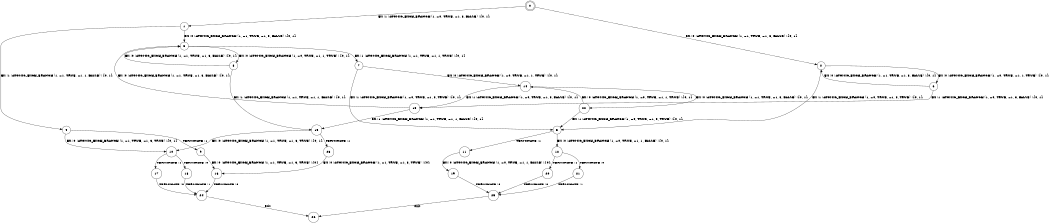 digraph BCG {
size = "7, 10.5";
center = TRUE;
node [shape = circle];
0 [peripheries = 2];
0 -> 1 [label = "EX !1 !ATOMIC_EXCH_BRANCH (1, +0, TRUE, +1, 3, FALSE) !{0, 1}"];
0 -> 2 [label = "EX !0 !ATOMIC_EXCH_BRANCH (1, +1, TRUE, +1, 3, FALSE) !{0, 1}"];
1 -> 3 [label = "EX !0 !ATOMIC_EXCH_BRANCH (1, +1, TRUE, +1, 3, FALSE) !{0, 1}"];
1 -> 4 [label = "EX !1 !ATOMIC_EXCH_BRANCH (1, +1, TRUE, +1, 1, FALSE) !{0, 1}"];
2 -> 5 [label = "EX !1 !ATOMIC_EXCH_BRANCH (1, +0, TRUE, +1, 3, TRUE) !{0, 1}"];
2 -> 6 [label = "EX !0 !ATOMIC_EXCH_BRANCH (1, +0, TRUE, +1, 1, TRUE) !{0, 1}"];
3 -> 7 [label = "EX !1 !ATOMIC_EXCH_BRANCH (1, +1, TRUE, +1, 1, TRUE) !{0, 1}"];
3 -> 8 [label = "EX !0 !ATOMIC_EXCH_BRANCH (1, +0, TRUE, +1, 1, TRUE) !{0, 1}"];
4 -> 9 [label = "TERMINATE !1"];
4 -> 10 [label = "EX !0 !ATOMIC_EXCH_BRANCH (1, +1, TRUE, +1, 3, TRUE) !{0, 1}"];
5 -> 11 [label = "TERMINATE !1"];
5 -> 12 [label = "EX !0 !ATOMIC_EXCH_BRANCH (1, +0, TRUE, +1, 1, FALSE) !{0, 1}"];
6 -> 13 [label = "EX !1 !ATOMIC_EXCH_BRANCH (1, +0, TRUE, +1, 3, FALSE) !{0, 1}"];
6 -> 2 [label = "EX !0 !ATOMIC_EXCH_BRANCH (1, +1, TRUE, +1, 3, FALSE) !{0, 1}"];
7 -> 5 [label = "EX !1 !ATOMIC_EXCH_BRANCH (1, +0, TRUE, +1, 3, TRUE) !{0, 1}"];
7 -> 14 [label = "EX !0 !ATOMIC_EXCH_BRANCH (1, +0, TRUE, +1, 1, TRUE) !{0, 1}"];
8 -> 15 [label = "EX !1 !ATOMIC_EXCH_BRANCH (1, +1, TRUE, +1, 1, FALSE) !{0, 1}"];
8 -> 3 [label = "EX !0 !ATOMIC_EXCH_BRANCH (1, +1, TRUE, +1, 3, FALSE) !{0, 1}"];
9 -> 16 [label = "EX !0 !ATOMIC_EXCH_BRANCH (1, +1, TRUE, +1, 3, TRUE) !{0}"];
10 -> 17 [label = "TERMINATE !1"];
10 -> 18 [label = "TERMINATE !0"];
11 -> 19 [label = "EX !0 !ATOMIC_EXCH_BRANCH (1, +0, TRUE, +1, 1, FALSE) !{0}"];
12 -> 20 [label = "TERMINATE !1"];
12 -> 21 [label = "TERMINATE !0"];
13 -> 15 [label = "EX !1 !ATOMIC_EXCH_BRANCH (1, +1, TRUE, +1, 1, FALSE) !{0, 1}"];
13 -> 3 [label = "EX !0 !ATOMIC_EXCH_BRANCH (1, +1, TRUE, +1, 3, FALSE) !{0, 1}"];
14 -> 13 [label = "EX !1 !ATOMIC_EXCH_BRANCH (1, +0, TRUE, +1, 3, FALSE) !{0, 1}"];
14 -> 22 [label = "EX !0 !ATOMIC_EXCH_BRANCH (1, +1, TRUE, +1, 3, FALSE) !{0, 1}"];
15 -> 23 [label = "TERMINATE !1"];
15 -> 10 [label = "EX !0 !ATOMIC_EXCH_BRANCH (1, +1, TRUE, +1, 3, TRUE) !{0, 1}"];
16 -> 24 [label = "TERMINATE !0"];
17 -> 24 [label = "TERMINATE !0"];
18 -> 24 [label = "TERMINATE !1"];
19 -> 25 [label = "TERMINATE !0"];
20 -> 25 [label = "TERMINATE !0"];
21 -> 25 [label = "TERMINATE !1"];
22 -> 5 [label = "EX !1 !ATOMIC_EXCH_BRANCH (1, +0, TRUE, +1, 3, TRUE) !{0, 1}"];
22 -> 14 [label = "EX !0 !ATOMIC_EXCH_BRANCH (1, +0, TRUE, +1, 1, TRUE) !{0, 1}"];
23 -> 16 [label = "EX !0 !ATOMIC_EXCH_BRANCH (1, +1, TRUE, +1, 3, TRUE) !{0}"];
24 -> 26 [label = "exit"];
25 -> 26 [label = "exit"];
}
